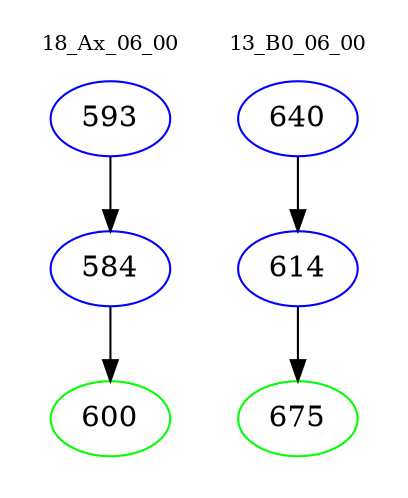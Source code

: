 digraph{
subgraph cluster_0 {
color = white
label = "18_Ax_06_00";
fontsize=10;
T0_593 [label="593", color="blue"]
T0_593 -> T0_584 [color="black"]
T0_584 [label="584", color="blue"]
T0_584 -> T0_600 [color="black"]
T0_600 [label="600", color="green"]
}
subgraph cluster_1 {
color = white
label = "13_B0_06_00";
fontsize=10;
T1_640 [label="640", color="blue"]
T1_640 -> T1_614 [color="black"]
T1_614 [label="614", color="blue"]
T1_614 -> T1_675 [color="black"]
T1_675 [label="675", color="green"]
}
}
